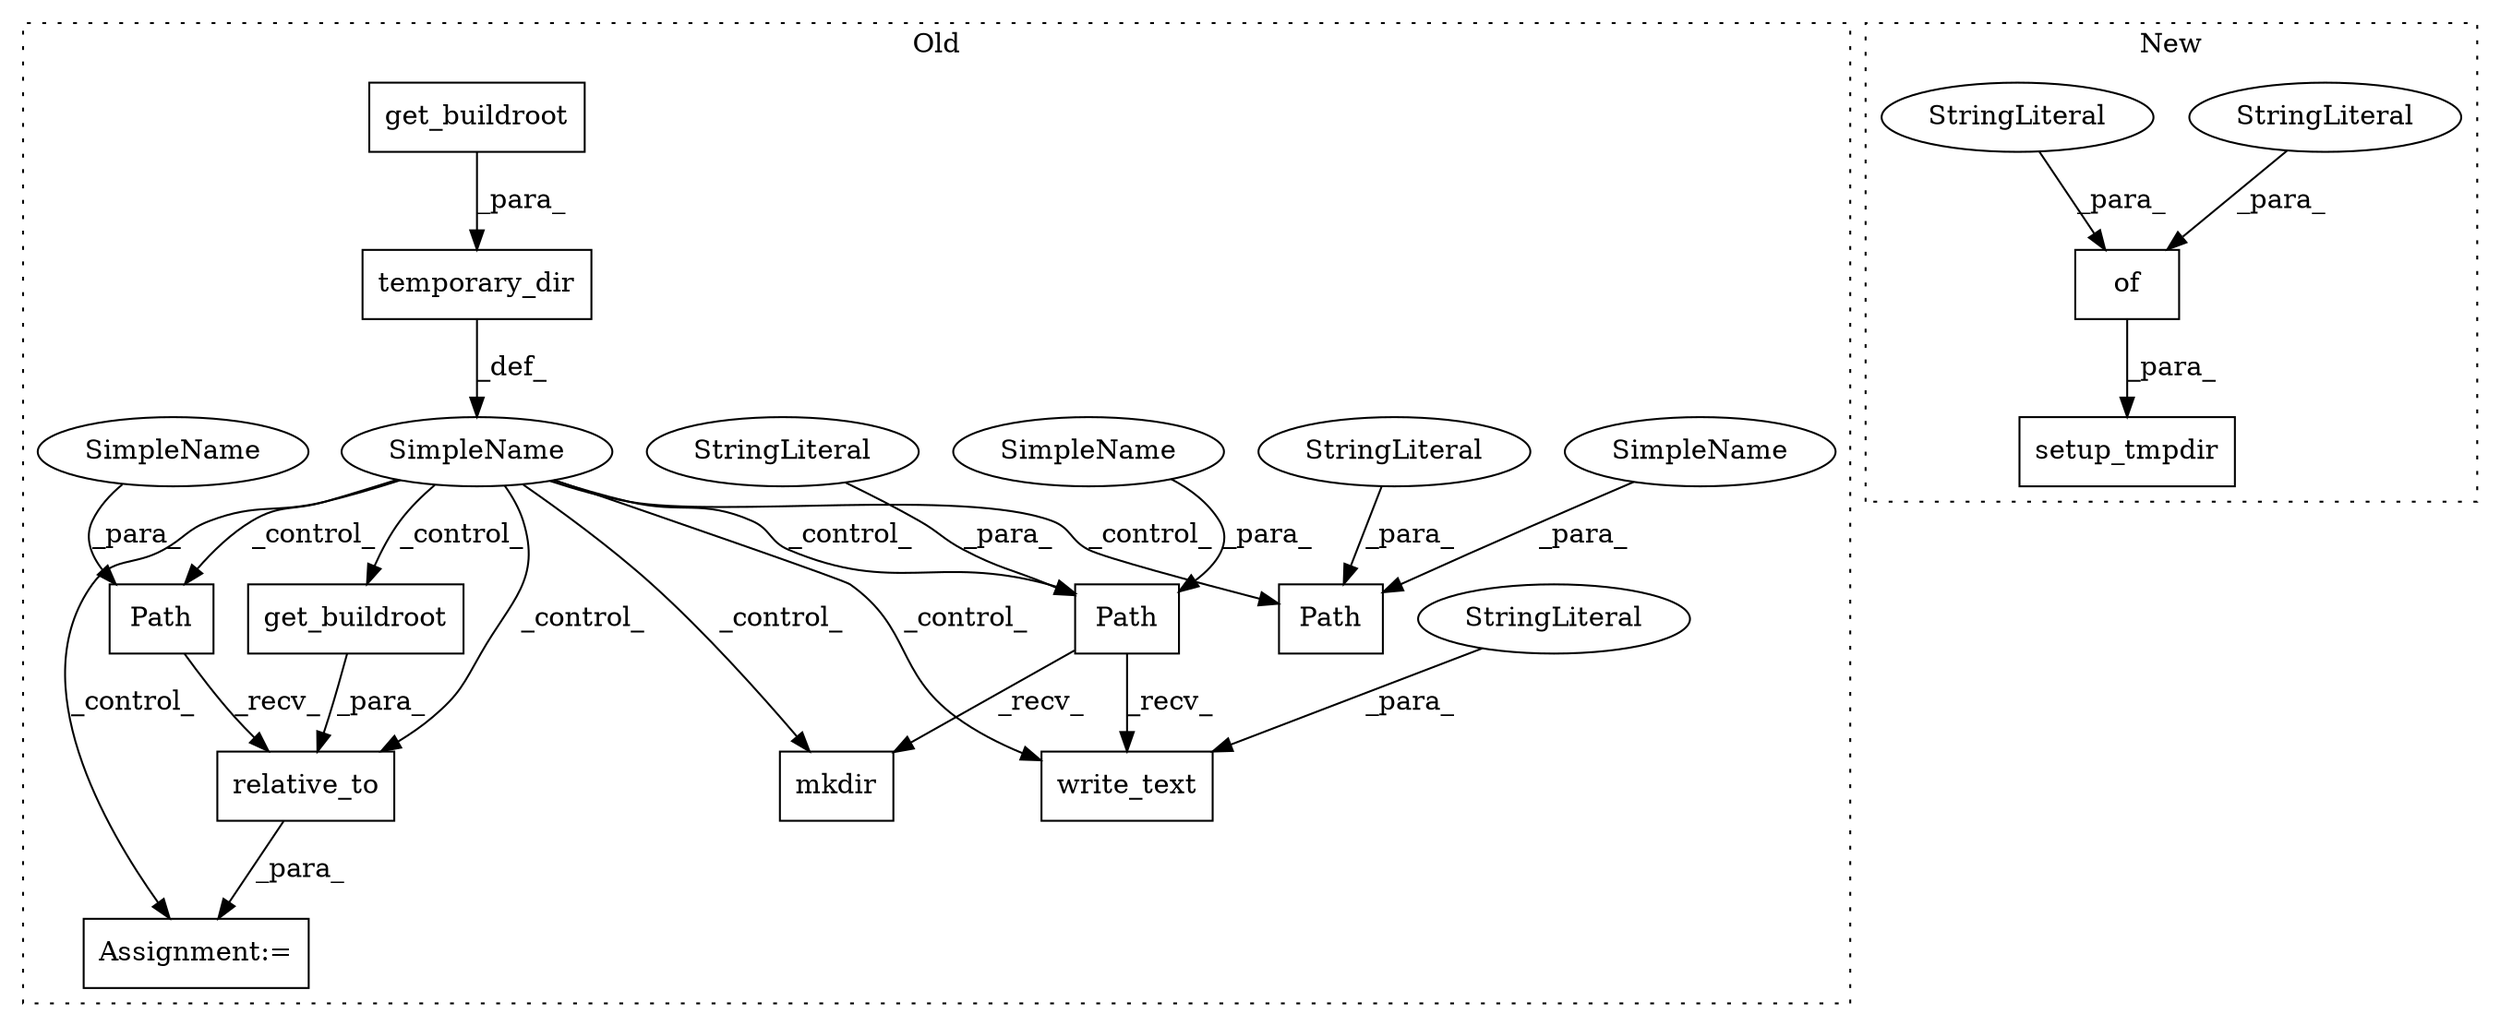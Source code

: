 digraph G {
subgraph cluster0 {
1 [label="write_text" a="32" s="1075,1121" l="11,1" shape="box"];
3 [label="Path" a="32" s="602,633" l="5,1" shape="box"];
4 [label="Path" a="32" s="543,554" l="5,1" shape="box"];
5 [label="relative_to" a="32" s="556,583" l="12,1" shape="box"];
6 [label="Path" a="32" s="1140,1169" l="5,1" shape="box"];
7 [label="SimpleName" a="42" s="" l="" shape="ellipse"];
8 [label="StringLiteral" a="45" s="1152" l="17" shape="ellipse"];
9 [label="StringLiteral" a="45" s="1086" l="35" shape="ellipse"];
10 [label="StringLiteral" a="45" s="614" l="19" shape="ellipse"];
14 [label="get_buildroot" a="32" s="568" l="15" shape="box"];
15 [label="temporary_dir" a="32" s="469,498" l="14,1" shape="box"];
16 [label="get_buildroot" a="32" s="483" l="15" shape="box"];
17 [label="Assignment:=" a="7" s="542" l="1" shape="box"];
18 [label="mkdir" a="32" s="652,662" l="6,1" shape="box"];
19 [label="SimpleName" a="42" s="1145" l="6" shape="ellipse"];
20 [label="SimpleName" a="42" s="548" l="6" shape="ellipse"];
21 [label="SimpleName" a="42" s="607" l="6" shape="ellipse"];
label = "Old";
style="dotted";
}
subgraph cluster1 {
2 [label="setup_tmpdir" a="32" s="894,914" l="13,1" shape="box"];
11 [label="of" a="32" s="296,872" l="3,1" shape="box"];
12 [label="StringLiteral" a="45" s="854" l="18" shape="ellipse"];
13 [label="StringLiteral" a="45" s="299" l="26" shape="ellipse"];
label = "New";
style="dotted";
}
3 -> 18 [label="_recv_"];
3 -> 1 [label="_recv_"];
4 -> 5 [label="_recv_"];
5 -> 17 [label="_para_"];
7 -> 3 [label="_control_"];
7 -> 5 [label="_control_"];
7 -> 14 [label="_control_"];
7 -> 4 [label="_control_"];
7 -> 17 [label="_control_"];
7 -> 6 [label="_control_"];
7 -> 1 [label="_control_"];
7 -> 18 [label="_control_"];
8 -> 6 [label="_para_"];
9 -> 1 [label="_para_"];
10 -> 3 [label="_para_"];
11 -> 2 [label="_para_"];
12 -> 11 [label="_para_"];
13 -> 11 [label="_para_"];
14 -> 5 [label="_para_"];
15 -> 7 [label="_def_"];
16 -> 15 [label="_para_"];
19 -> 6 [label="_para_"];
20 -> 4 [label="_para_"];
21 -> 3 [label="_para_"];
}